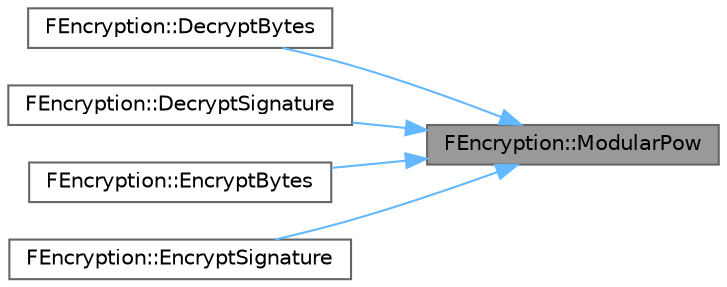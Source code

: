 digraph "FEncryption::ModularPow"
{
 // INTERACTIVE_SVG=YES
 // LATEX_PDF_SIZE
  bgcolor="transparent";
  edge [fontname=Helvetica,fontsize=10,labelfontname=Helvetica,labelfontsize=10];
  node [fontname=Helvetica,fontsize=10,shape=box,height=0.2,width=0.4];
  rankdir="RL";
  Node1 [id="Node000001",label="FEncryption::ModularPow",height=0.2,width=0.4,color="gray40", fillcolor="grey60", style="filled", fontcolor="black",tooltip="Raise Base to power of Exponent in mod Modulus."];
  Node1 -> Node2 [id="edge1_Node000001_Node000002",dir="back",color="steelblue1",style="solid",tooltip=" "];
  Node2 [id="Node000002",label="FEncryption::DecryptBytes",height=0.2,width=0.4,color="grey40", fillcolor="white", style="filled",URL="$d5/d31/namespaceFEncryption.html#af124259074064269798940cd613e15fa",tooltip="Decrypts a stream of bytes."];
  Node1 -> Node3 [id="edge2_Node000001_Node000003",dir="back",color="steelblue1",style="solid",tooltip=" "];
  Node3 [id="Node000003",label="FEncryption::DecryptSignature",height=0.2,width=0.4,color="grey40", fillcolor="white", style="filled",URL="$d5/d31/namespaceFEncryption.html#ab734b58b8bd9d7b26d03e662189cb330",tooltip=" "];
  Node1 -> Node4 [id="edge3_Node000001_Node000004",dir="back",color="steelblue1",style="solid",tooltip=" "];
  Node4 [id="Node000004",label="FEncryption::EncryptBytes",height=0.2,width=0.4,color="grey40", fillcolor="white", style="filled",URL="$d5/d31/namespaceFEncryption.html#acfbaf65f85d12fd80ea662736f746480",tooltip="Encrypts a stream of bytes."];
  Node1 -> Node5 [id="edge4_Node000001_Node000005",dir="back",color="steelblue1",style="solid",tooltip=" "];
  Node5 [id="Node000005",label="FEncryption::EncryptSignature",height=0.2,width=0.4,color="grey40", fillcolor="white", style="filled",URL="$d5/d31/namespaceFEncryption.html#aa4baec0762d906b53aa89dbfc24ad397",tooltip=" "];
}
